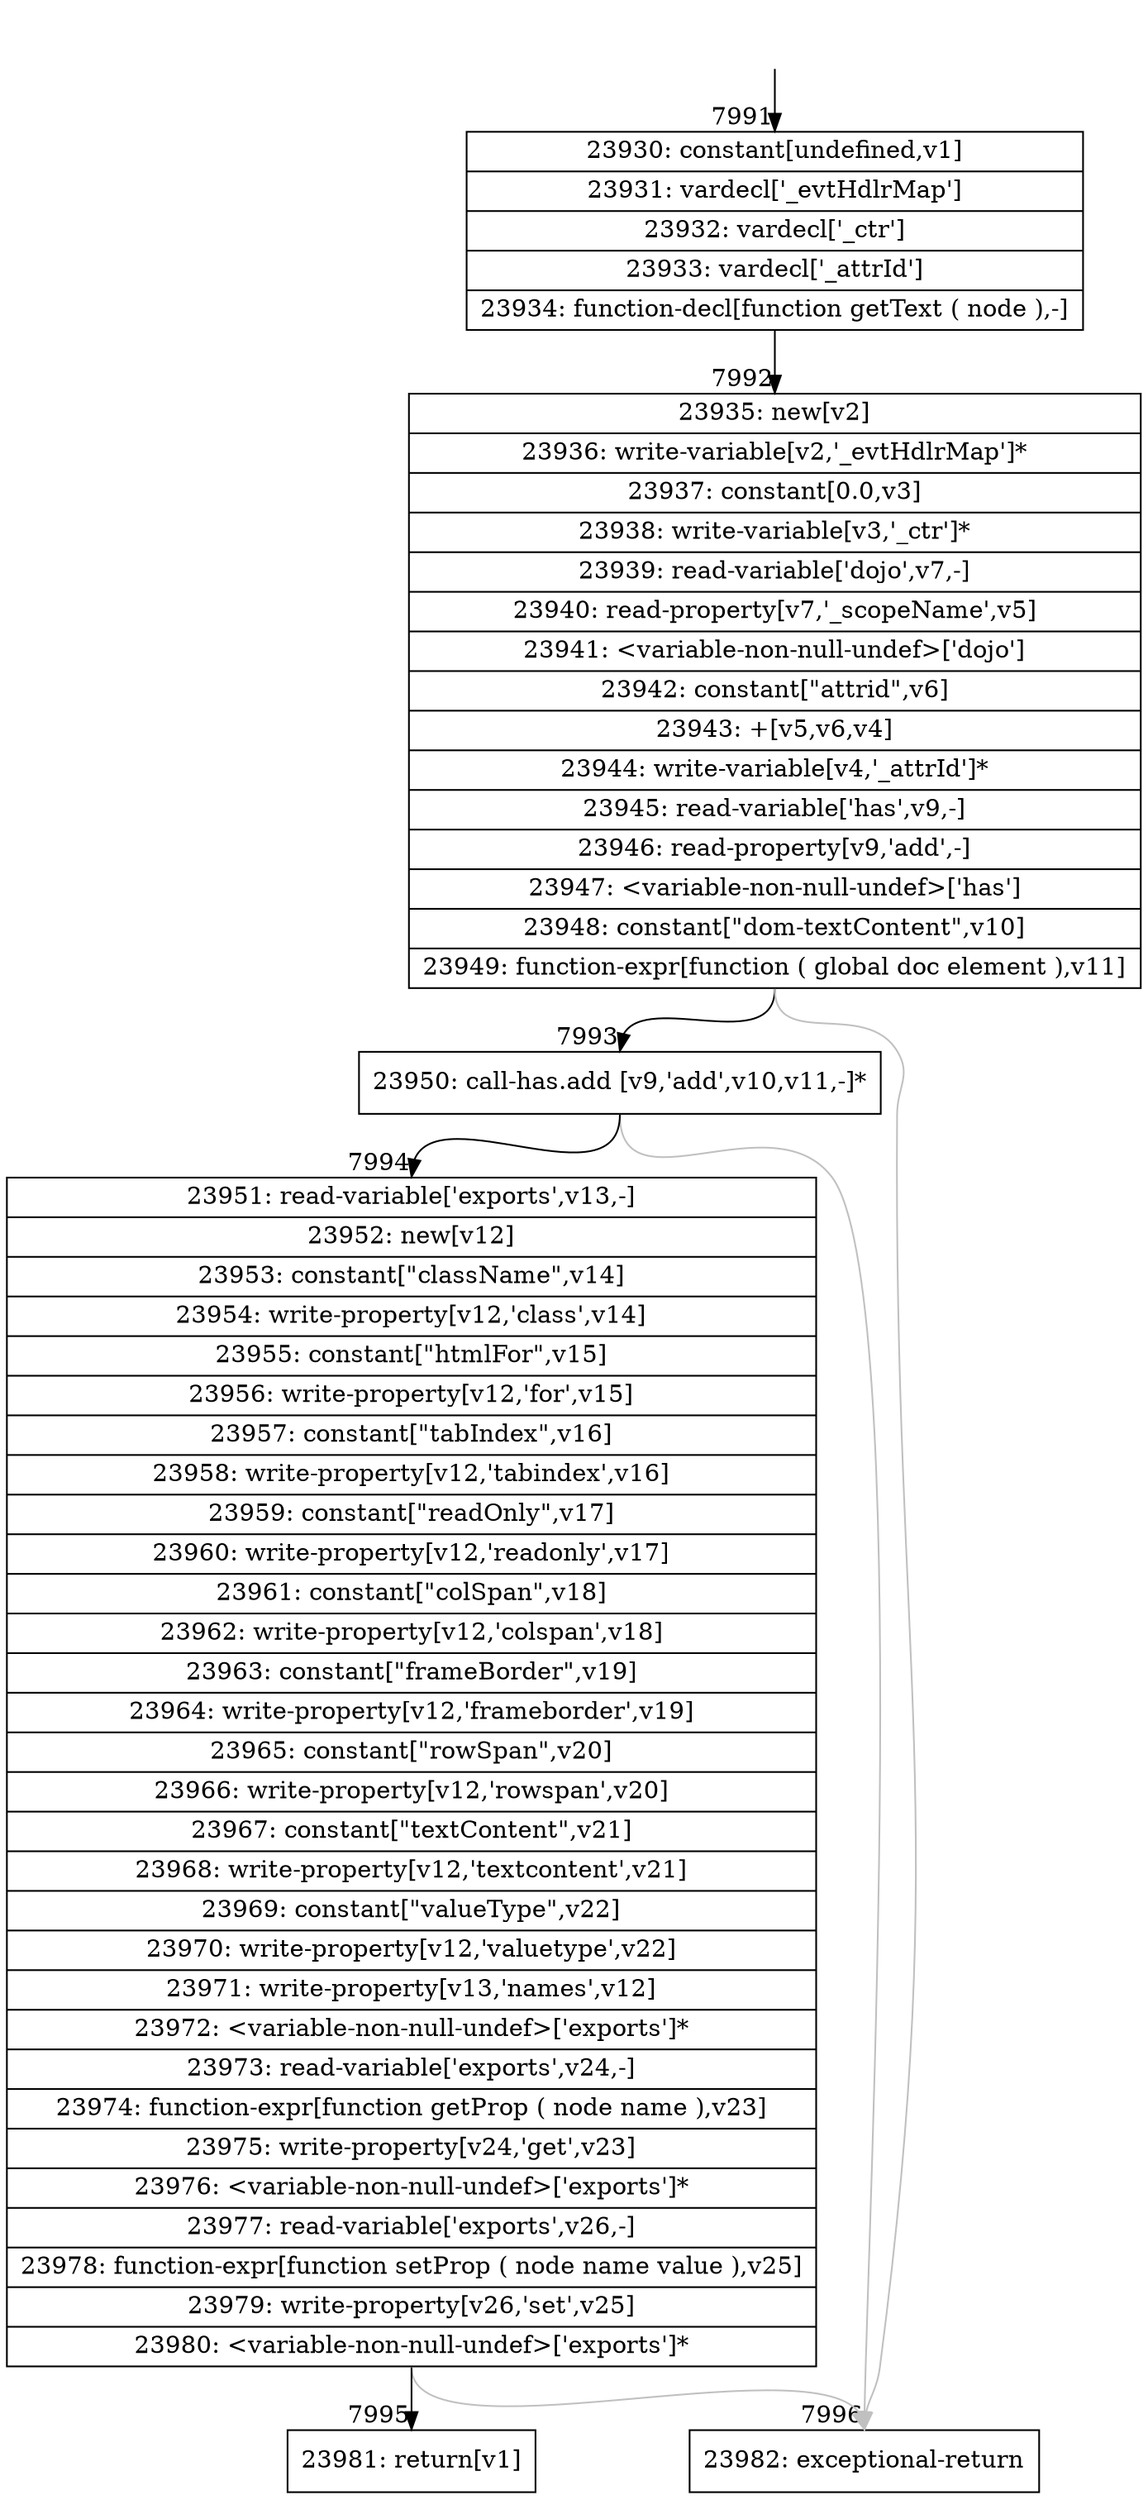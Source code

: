 digraph {
rankdir="TD"
BB_entry533[shape=none,label=""];
BB_entry533 -> BB7991 [tailport=s, headport=n, headlabel="    7991"]
BB7991 [shape=record label="{23930: constant[undefined,v1]|23931: vardecl['_evtHdlrMap']|23932: vardecl['_ctr']|23933: vardecl['_attrId']|23934: function-decl[function getText ( node ),-]}" ] 
BB7991 -> BB7992 [tailport=s, headport=n, headlabel="      7992"]
BB7992 [shape=record label="{23935: new[v2]|23936: write-variable[v2,'_evtHdlrMap']*|23937: constant[0.0,v3]|23938: write-variable[v3,'_ctr']*|23939: read-variable['dojo',v7,-]|23940: read-property[v7,'_scopeName',v5]|23941: \<variable-non-null-undef\>['dojo']|23942: constant[\"attrid\",v6]|23943: +[v5,v6,v4]|23944: write-variable[v4,'_attrId']*|23945: read-variable['has',v9,-]|23946: read-property[v9,'add',-]|23947: \<variable-non-null-undef\>['has']|23948: constant[\"dom-textContent\",v10]|23949: function-expr[function ( global doc element ),v11]}" ] 
BB7992 -> BB7993 [tailport=s, headport=n, headlabel="      7993"]
BB7992 -> BB7996 [tailport=s, headport=n, color=gray, headlabel="      7996"]
BB7993 [shape=record label="{23950: call-has.add [v9,'add',v10,v11,-]*}" ] 
BB7993 -> BB7994 [tailport=s, headport=n, headlabel="      7994"]
BB7993 -> BB7996 [tailport=s, headport=n, color=gray]
BB7994 [shape=record label="{23951: read-variable['exports',v13,-]|23952: new[v12]|23953: constant[\"className\",v14]|23954: write-property[v12,'class',v14]|23955: constant[\"htmlFor\",v15]|23956: write-property[v12,'for',v15]|23957: constant[\"tabIndex\",v16]|23958: write-property[v12,'tabindex',v16]|23959: constant[\"readOnly\",v17]|23960: write-property[v12,'readonly',v17]|23961: constant[\"colSpan\",v18]|23962: write-property[v12,'colspan',v18]|23963: constant[\"frameBorder\",v19]|23964: write-property[v12,'frameborder',v19]|23965: constant[\"rowSpan\",v20]|23966: write-property[v12,'rowspan',v20]|23967: constant[\"textContent\",v21]|23968: write-property[v12,'textcontent',v21]|23969: constant[\"valueType\",v22]|23970: write-property[v12,'valuetype',v22]|23971: write-property[v13,'names',v12]|23972: \<variable-non-null-undef\>['exports']*|23973: read-variable['exports',v24,-]|23974: function-expr[function getProp ( node name ),v23]|23975: write-property[v24,'get',v23]|23976: \<variable-non-null-undef\>['exports']*|23977: read-variable['exports',v26,-]|23978: function-expr[function setProp ( node name value ),v25]|23979: write-property[v26,'set',v25]|23980: \<variable-non-null-undef\>['exports']*}" ] 
BB7994 -> BB7995 [tailport=s, headport=n, headlabel="      7995"]
BB7994 -> BB7996 [tailport=s, headport=n, color=gray]
BB7995 [shape=record label="{23981: return[v1]}" ] 
BB7996 [shape=record label="{23982: exceptional-return}" ] 
//#$~ 11168
}
